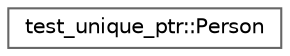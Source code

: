 digraph "类继承关系图"
{
 // LATEX_PDF_SIZE
  bgcolor="transparent";
  edge [fontname=Helvetica,fontsize=10,labelfontname=Helvetica,labelfontsize=10];
  node [fontname=Helvetica,fontsize=10,shape=box,height=0.2,width=0.4];
  rankdir="LR";
  Node0 [id="Node000000",label="test_unique_ptr::Person",height=0.2,width=0.4,color="grey40", fillcolor="white", style="filled",URL="$structtest__unique__ptr_1_1_person.html",tooltip=" "];
}
